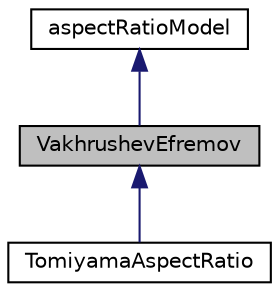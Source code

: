 digraph "VakhrushevEfremov"
{
  bgcolor="transparent";
  edge [fontname="Helvetica",fontsize="10",labelfontname="Helvetica",labelfontsize="10"];
  node [fontname="Helvetica",fontsize="10",shape=record];
  Node1 [label="VakhrushevEfremov",height=0.2,width=0.4,color="black", fillcolor="grey75", style="filled", fontcolor="black"];
  Node2 -> Node1 [dir="back",color="midnightblue",fontsize="10",style="solid",fontname="Helvetica"];
  Node2 [label="aspectRatioModel",height=0.2,width=0.4,color="black",URL="$a00012.html"];
  Node1 -> Node3 [dir="back",color="midnightblue",fontsize="10",style="solid",fontname="Helvetica"];
  Node3 [label="TomiyamaAspectRatio",height=0.2,width=0.4,color="black",URL="$a00200.html",tooltip="Aspect ratio model of Tomiyama. "];
}
